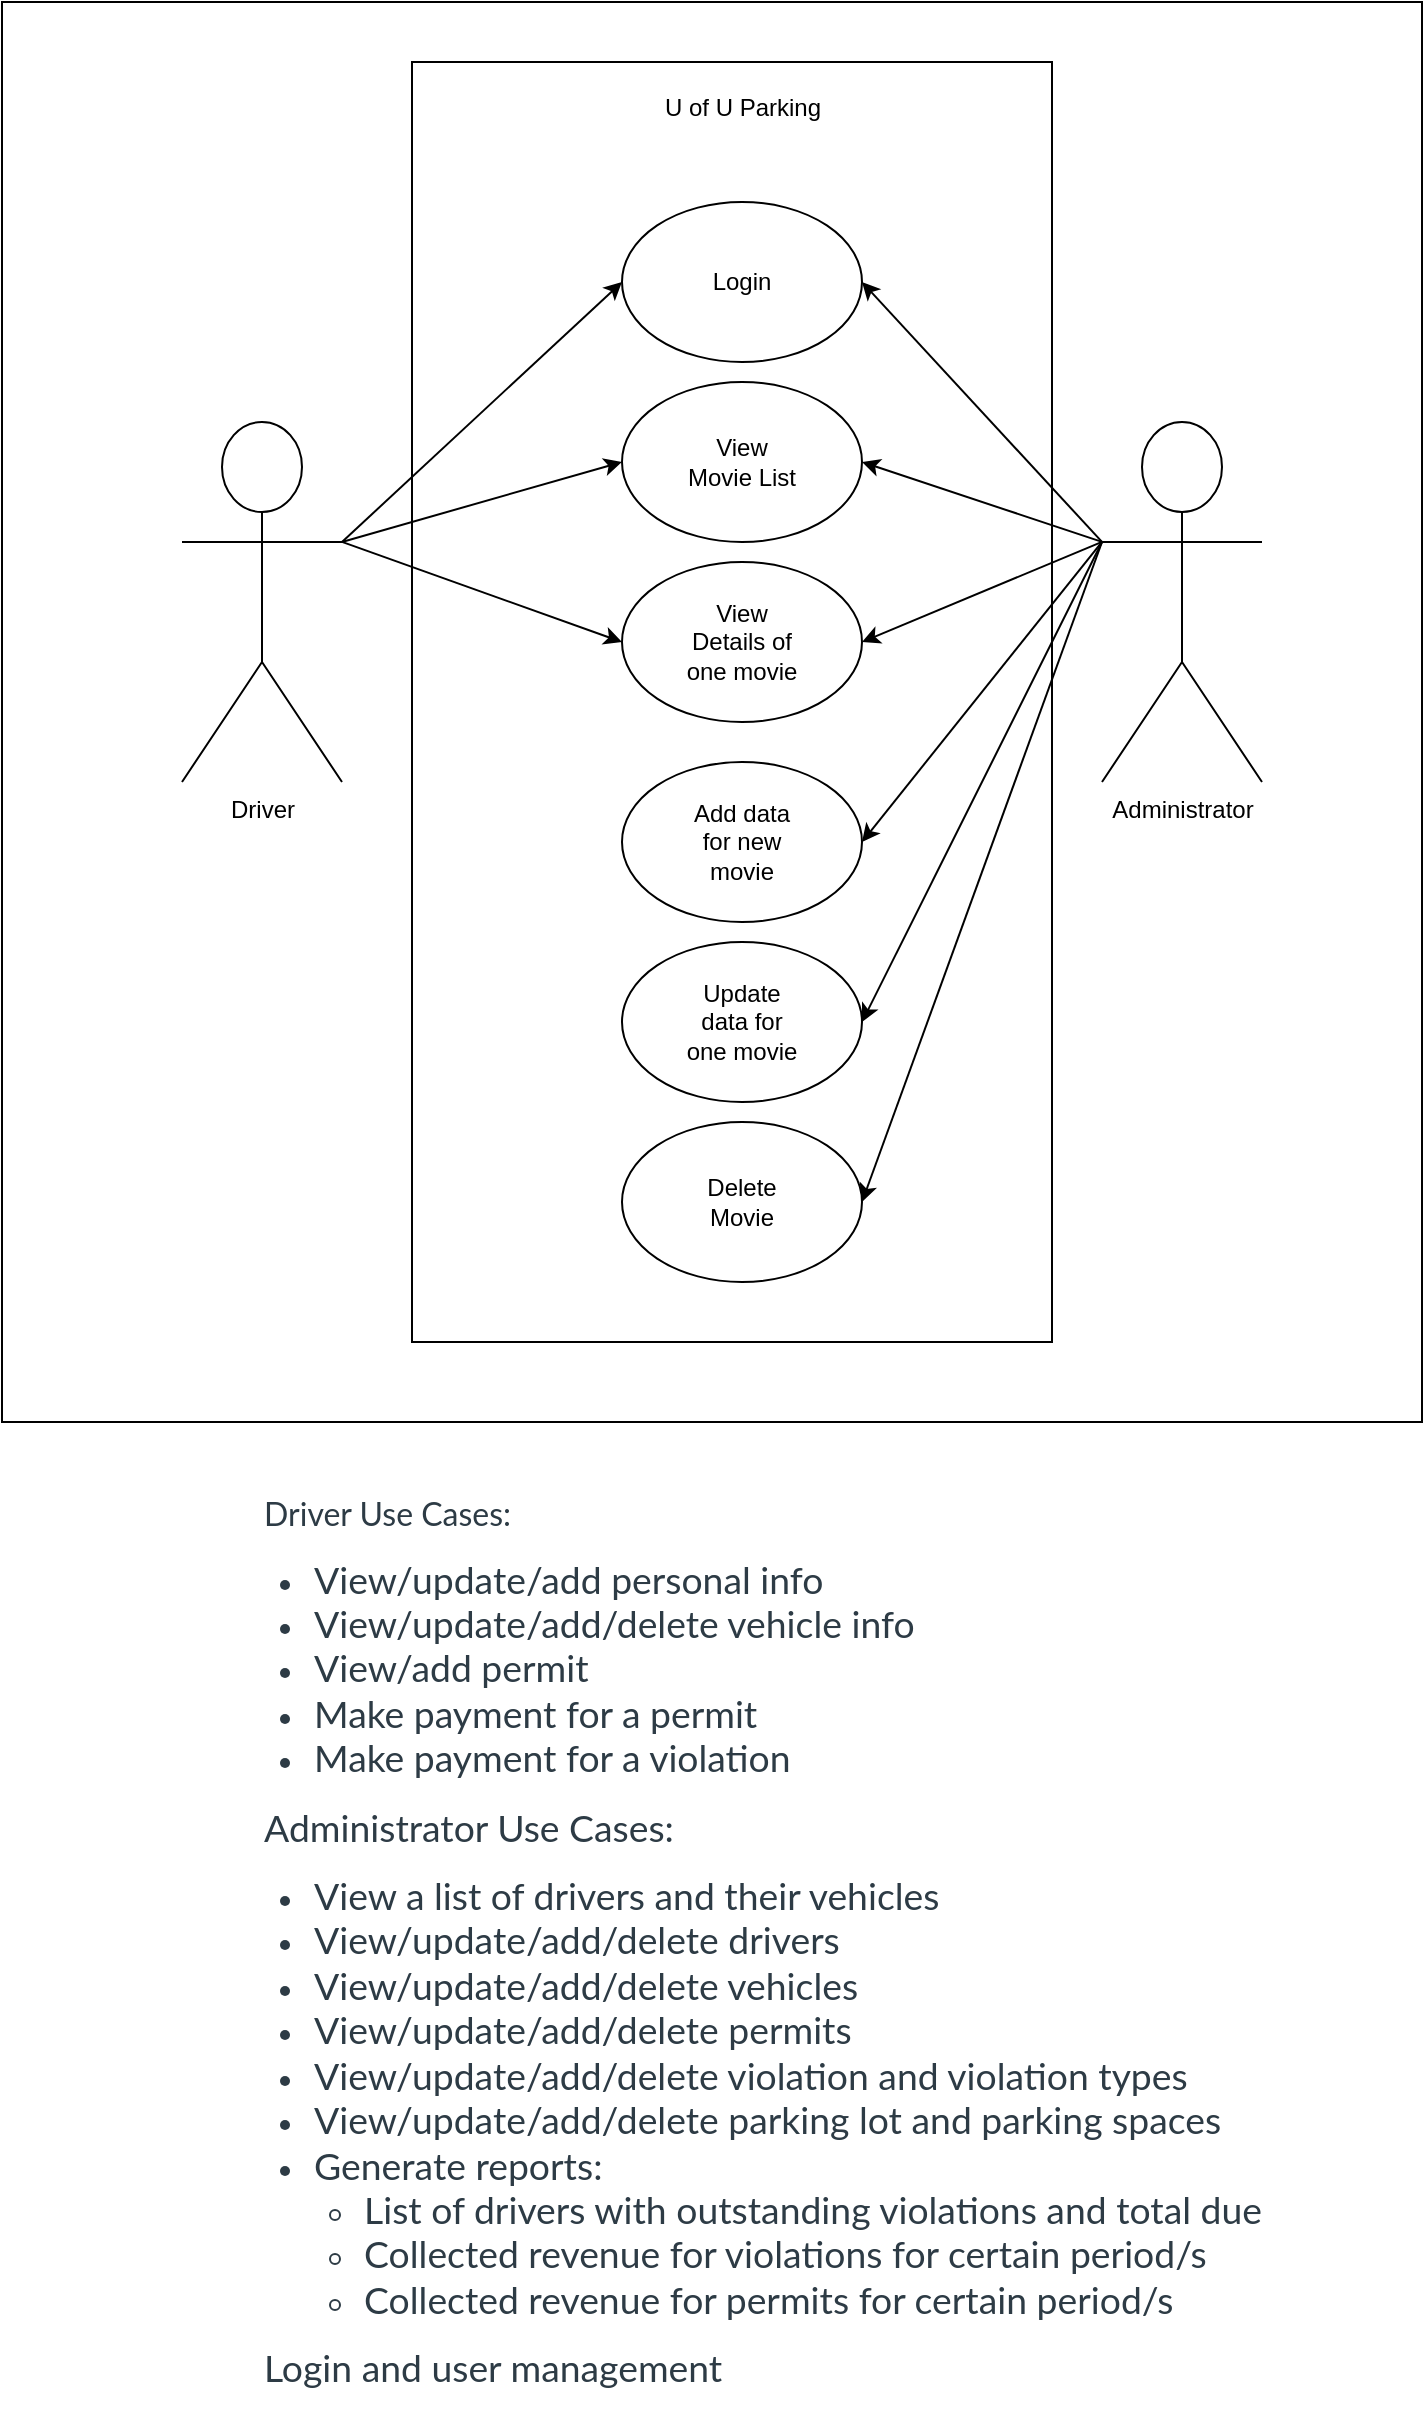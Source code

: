 <mxfile version="21.7.2" type="github">
  <diagram name="Page-1" id="5PJtMziXfmFMAXlvm2RH">
    <mxGraphModel dx="1434" dy="827" grid="1" gridSize="10" guides="1" tooltips="1" connect="1" arrows="1" fold="1" page="1" pageScale="1" pageWidth="850" pageHeight="1100" math="0" shadow="0">
      <root>
        <mxCell id="0" />
        <mxCell id="1" parent="0" />
        <mxCell id="nxJEK6OQuLwtTdjNfSjA-1" value="" style="whiteSpace=wrap;html=1;aspect=fixed;" vertex="1" parent="1">
          <mxGeometry x="60" y="80" width="710" height="710" as="geometry" />
        </mxCell>
        <mxCell id="nxJEK6OQuLwtTdjNfSjA-2" value="" style="rounded=0;whiteSpace=wrap;html=1;" vertex="1" parent="1">
          <mxGeometry x="265" y="110" width="320" height="640" as="geometry" />
        </mxCell>
        <mxCell id="nxJEK6OQuLwtTdjNfSjA-3" value="Driver" style="shape=umlActor;verticalLabelPosition=bottom;verticalAlign=top;html=1;outlineConnect=0;" vertex="1" parent="1">
          <mxGeometry x="150" y="290" width="80" height="180" as="geometry" />
        </mxCell>
        <object label="Administrator" id="nxJEK6OQuLwtTdjNfSjA-4">
          <mxCell style="shape=umlActor;verticalLabelPosition=bottom;verticalAlign=top;html=1;outlineConnect=0;align=center;" vertex="1" parent="1">
            <mxGeometry x="610" y="290" width="80" height="180" as="geometry" />
          </mxCell>
        </object>
        <mxCell id="nxJEK6OQuLwtTdjNfSjA-5" value="" style="ellipse;whiteSpace=wrap;html=1;" vertex="1" parent="1">
          <mxGeometry x="370" y="180" width="120" height="80" as="geometry" />
        </mxCell>
        <mxCell id="nxJEK6OQuLwtTdjNfSjA-6" value="U of U Parking" style="text;html=1;align=center;verticalAlign=middle;resizable=0;points=[];autosize=1;strokeColor=none;fillColor=none;" vertex="1" parent="1">
          <mxGeometry x="380" y="118" width="100" height="30" as="geometry" />
        </mxCell>
        <mxCell id="nxJEK6OQuLwtTdjNfSjA-7" value="Login" style="text;html=1;strokeColor=none;fillColor=none;align=center;verticalAlign=middle;whiteSpace=wrap;rounded=0;" vertex="1" parent="1">
          <mxGeometry x="400" y="205" width="60" height="30" as="geometry" />
        </mxCell>
        <mxCell id="nxJEK6OQuLwtTdjNfSjA-8" value="" style="ellipse;whiteSpace=wrap;html=1;" vertex="1" parent="1">
          <mxGeometry x="370" y="270" width="120" height="80" as="geometry" />
        </mxCell>
        <mxCell id="nxJEK6OQuLwtTdjNfSjA-9" value="View Movie List" style="text;html=1;strokeColor=none;fillColor=none;align=center;verticalAlign=middle;whiteSpace=wrap;rounded=0;" vertex="1" parent="1">
          <mxGeometry x="400" y="295" width="60" height="30" as="geometry" />
        </mxCell>
        <mxCell id="nxJEK6OQuLwtTdjNfSjA-10" value="" style="ellipse;whiteSpace=wrap;html=1;" vertex="1" parent="1">
          <mxGeometry x="370" y="360" width="120" height="80" as="geometry" />
        </mxCell>
        <mxCell id="nxJEK6OQuLwtTdjNfSjA-11" value="View Details of one movie" style="text;html=1;strokeColor=none;fillColor=none;align=center;verticalAlign=middle;whiteSpace=wrap;rounded=0;" vertex="1" parent="1">
          <mxGeometry x="400" y="385" width="60" height="30" as="geometry" />
        </mxCell>
        <mxCell id="nxJEK6OQuLwtTdjNfSjA-12" value="" style="ellipse;whiteSpace=wrap;html=1;" vertex="1" parent="1">
          <mxGeometry x="370" y="460" width="120" height="80" as="geometry" />
        </mxCell>
        <mxCell id="nxJEK6OQuLwtTdjNfSjA-13" value="Add data for new movie" style="text;html=1;strokeColor=none;fillColor=none;align=center;verticalAlign=middle;whiteSpace=wrap;rounded=0;" vertex="1" parent="1">
          <mxGeometry x="400" y="485" width="60" height="30" as="geometry" />
        </mxCell>
        <mxCell id="nxJEK6OQuLwtTdjNfSjA-14" value="" style="ellipse;whiteSpace=wrap;html=1;" vertex="1" parent="1">
          <mxGeometry x="370" y="550" width="120" height="80" as="geometry" />
        </mxCell>
        <mxCell id="nxJEK6OQuLwtTdjNfSjA-15" value="Update data for one movie" style="text;html=1;strokeColor=none;fillColor=none;align=center;verticalAlign=middle;whiteSpace=wrap;rounded=0;" vertex="1" parent="1">
          <mxGeometry x="400" y="575" width="60" height="30" as="geometry" />
        </mxCell>
        <mxCell id="nxJEK6OQuLwtTdjNfSjA-16" value="" style="ellipse;whiteSpace=wrap;html=1;" vertex="1" parent="1">
          <mxGeometry x="370" y="640" width="120" height="80" as="geometry" />
        </mxCell>
        <mxCell id="nxJEK6OQuLwtTdjNfSjA-17" value="Delete Movie" style="text;html=1;strokeColor=none;fillColor=none;align=center;verticalAlign=middle;whiteSpace=wrap;rounded=0;" vertex="1" parent="1">
          <mxGeometry x="400" y="665" width="60" height="30" as="geometry" />
        </mxCell>
        <mxCell id="nxJEK6OQuLwtTdjNfSjA-18" value="" style="edgeStyle=none;orthogonalLoop=1;jettySize=auto;html=1;rounded=0;entryX=0;entryY=0.5;entryDx=0;entryDy=0;" edge="1" parent="1" target="nxJEK6OQuLwtTdjNfSjA-5">
          <mxGeometry width="100" relative="1" as="geometry">
            <mxPoint x="230" y="350" as="sourcePoint" />
            <mxPoint x="230" y="180" as="targetPoint" />
            <Array as="points" />
          </mxGeometry>
        </mxCell>
        <mxCell id="nxJEK6OQuLwtTdjNfSjA-19" value="" style="edgeStyle=none;orthogonalLoop=1;jettySize=auto;html=1;rounded=0;entryX=0;entryY=0.5;entryDx=0;entryDy=0;" edge="1" parent="1" target="nxJEK6OQuLwtTdjNfSjA-8">
          <mxGeometry width="100" relative="1" as="geometry">
            <mxPoint x="230" y="350" as="sourcePoint" />
            <mxPoint x="380" y="230" as="targetPoint" />
            <Array as="points" />
          </mxGeometry>
        </mxCell>
        <mxCell id="nxJEK6OQuLwtTdjNfSjA-20" value="" style="edgeStyle=none;orthogonalLoop=1;jettySize=auto;html=1;rounded=0;entryX=0;entryY=0.5;entryDx=0;entryDy=0;exitX=1;exitY=0.333;exitDx=0;exitDy=0;exitPerimeter=0;" edge="1" parent="1" source="nxJEK6OQuLwtTdjNfSjA-3" target="nxJEK6OQuLwtTdjNfSjA-10">
          <mxGeometry width="100" relative="1" as="geometry">
            <mxPoint x="250" y="364" as="sourcePoint" />
            <mxPoint x="390" y="240" as="targetPoint" />
            <Array as="points" />
          </mxGeometry>
        </mxCell>
        <mxCell id="nxJEK6OQuLwtTdjNfSjA-21" value="" style="endArrow=classic;html=1;rounded=0;exitX=0;exitY=0.333;exitDx=0;exitDy=0;exitPerimeter=0;entryX=1;entryY=0.5;entryDx=0;entryDy=0;" edge="1" parent="1" source="nxJEK6OQuLwtTdjNfSjA-4" target="nxJEK6OQuLwtTdjNfSjA-5">
          <mxGeometry width="50" height="50" relative="1" as="geometry">
            <mxPoint x="400" y="450" as="sourcePoint" />
            <mxPoint x="450" y="400" as="targetPoint" />
          </mxGeometry>
        </mxCell>
        <mxCell id="nxJEK6OQuLwtTdjNfSjA-22" value="" style="endArrow=classic;html=1;rounded=0;exitX=0;exitY=0.333;exitDx=0;exitDy=0;exitPerimeter=0;entryX=1;entryY=0.5;entryDx=0;entryDy=0;" edge="1" parent="1" source="nxJEK6OQuLwtTdjNfSjA-4" target="nxJEK6OQuLwtTdjNfSjA-8">
          <mxGeometry width="50" height="50" relative="1" as="geometry">
            <mxPoint x="600" y="360" as="sourcePoint" />
            <mxPoint x="500" y="230" as="targetPoint" />
          </mxGeometry>
        </mxCell>
        <mxCell id="nxJEK6OQuLwtTdjNfSjA-23" value="" style="endArrow=classic;html=1;rounded=0;exitX=0;exitY=0.333;exitDx=0;exitDy=0;exitPerimeter=0;entryX=1;entryY=0.5;entryDx=0;entryDy=0;" edge="1" parent="1" source="nxJEK6OQuLwtTdjNfSjA-4" target="nxJEK6OQuLwtTdjNfSjA-10">
          <mxGeometry width="50" height="50" relative="1" as="geometry">
            <mxPoint x="610" y="370" as="sourcePoint" />
            <mxPoint x="510" y="240" as="targetPoint" />
          </mxGeometry>
        </mxCell>
        <mxCell id="nxJEK6OQuLwtTdjNfSjA-24" value="" style="endArrow=classic;html=1;rounded=0;entryX=1;entryY=0.5;entryDx=0;entryDy=0;exitX=0;exitY=0.333;exitDx=0;exitDy=0;exitPerimeter=0;" edge="1" parent="1" source="nxJEK6OQuLwtTdjNfSjA-4" target="nxJEK6OQuLwtTdjNfSjA-12">
          <mxGeometry width="50" height="50" relative="1" as="geometry">
            <mxPoint x="590" y="350" as="sourcePoint" />
            <mxPoint x="520" y="250" as="targetPoint" />
          </mxGeometry>
        </mxCell>
        <mxCell id="nxJEK6OQuLwtTdjNfSjA-25" value="" style="endArrow=classic;html=1;rounded=0;entryX=1;entryY=0.5;entryDx=0;entryDy=0;" edge="1" parent="1" target="nxJEK6OQuLwtTdjNfSjA-14">
          <mxGeometry width="50" height="50" relative="1" as="geometry">
            <mxPoint x="610" y="350" as="sourcePoint" />
            <mxPoint x="530" y="260" as="targetPoint" />
          </mxGeometry>
        </mxCell>
        <mxCell id="nxJEK6OQuLwtTdjNfSjA-26" value="" style="endArrow=classic;html=1;rounded=0;entryX=1;entryY=0.5;entryDx=0;entryDy=0;" edge="1" parent="1" target="nxJEK6OQuLwtTdjNfSjA-16">
          <mxGeometry width="50" height="50" relative="1" as="geometry">
            <mxPoint x="610" y="350" as="sourcePoint" />
            <mxPoint x="540" y="270" as="targetPoint" />
          </mxGeometry>
        </mxCell>
        <mxCell id="nxJEK6OQuLwtTdjNfSjA-27" value="&lt;p style=&quot;font-size: 16px; text-align: start; margin: 12px 0px; caret-color: rgb(45, 59, 69); color: rgb(45, 59, 69); font-family: &amp;quot;Lato Extended&amp;quot;, Lato, &amp;quot;Helvetica Neue&amp;quot;, Helvetica, Arial, sans-serif;&quot;&gt;Driver Use Cases:&lt;/p&gt;&lt;ul style=&quot;font-size: 16px; text-align: start; padding: 0px; margin: 0px 0px 6px 25px; caret-color: rgb(45, 59, 69); color: rgb(45, 59, 69); font-family: &amp;quot;Lato Extended&amp;quot;, Lato, &amp;quot;Helvetica Neue&amp;quot;, Helvetica, Arial, sans-serif;&quot;&gt;&lt;li&gt;&lt;span style=&quot;font-size: 14pt;&quot;&gt;View/update/add personal info&lt;/span&gt;&lt;/li&gt;&lt;li&gt;&lt;span style=&quot;font-size: 14pt;&quot;&gt;View/update/add/delete vehicle info&lt;/span&gt;&lt;/li&gt;&lt;li&gt;&lt;span style=&quot;font-size: 14pt;&quot;&gt;View/add permit&lt;/span&gt;&lt;/li&gt;&lt;li&gt;&lt;span style=&quot;font-size: 14pt;&quot;&gt;Make payment for a permit&lt;/span&gt;&lt;/li&gt;&lt;li&gt;&lt;span style=&quot;font-size: 14pt;&quot;&gt;Make payment for a violation&lt;/span&gt;&lt;/li&gt;&lt;/ul&gt;&lt;p style=&quot;font-size: 16px; text-align: start; margin: 12px 0px; caret-color: rgb(45, 59, 69); color: rgb(45, 59, 69); font-family: &amp;quot;Lato Extended&amp;quot;, Lato, &amp;quot;Helvetica Neue&amp;quot;, Helvetica, Arial, sans-serif;&quot;&gt;&lt;span style=&quot;font-size: 14pt;&quot;&gt;Administrator Use Cases:&lt;/span&gt;&lt;/p&gt;&lt;ul style=&quot;font-size: 16px; text-align: start; padding: 0px; margin: 0px 0px 6px 25px; caret-color: rgb(45, 59, 69); color: rgb(45, 59, 69); font-family: &amp;quot;Lato Extended&amp;quot;, Lato, &amp;quot;Helvetica Neue&amp;quot;, Helvetica, Arial, sans-serif;&quot;&gt;&lt;li&gt;&lt;span style=&quot;font-size: 14pt;&quot;&gt;View a list of drivers and their vehicles&lt;/span&gt;&lt;/li&gt;&lt;li&gt;&lt;span style=&quot;font-size: 14pt;&quot;&gt;View/update/add/delete drivers&lt;/span&gt;&lt;/li&gt;&lt;li&gt;&lt;span style=&quot;font-size: 14pt;&quot;&gt;View/update/add/delete vehicles&lt;/span&gt;&lt;/li&gt;&lt;li&gt;&lt;span style=&quot;font-size: 14pt;&quot;&gt;View/update/add/delete permits&lt;/span&gt;&lt;/li&gt;&lt;li&gt;&lt;span style=&quot;font-size: 14pt;&quot;&gt;View/update/add/delete violation and violation types&lt;/span&gt;&lt;/li&gt;&lt;li&gt;&lt;span style=&quot;font-size: 14pt;&quot;&gt;View/update/add/delete parking lot and parking spaces&lt;/span&gt;&lt;/li&gt;&lt;li&gt;&lt;span style=&quot;font-size: 14pt;&quot;&gt;Generate reports:&lt;/span&gt;&lt;ul style=&quot;padding: 0px; margin: 0px 0px 0px 25px;&quot;&gt;&lt;li&gt;&lt;span style=&quot;font-size: 14pt;&quot;&gt;List of drivers with outstanding violations and total due&lt;/span&gt;&lt;/li&gt;&lt;li&gt;&lt;span style=&quot;font-size: 14pt;&quot;&gt;Collected revenue for violations for certain period/s&lt;/span&gt;&lt;/li&gt;&lt;li&gt;&lt;span style=&quot;font-size: 14pt;&quot;&gt;Collected revenue for permits for certain period/s&lt;/span&gt;&lt;/li&gt;&lt;/ul&gt;&lt;/li&gt;&lt;/ul&gt;&lt;p style=&quot;font-size: 16px; text-align: start; margin: 12px 0px; caret-color: rgb(45, 59, 69); color: rgb(45, 59, 69); font-family: &amp;quot;Lato Extended&amp;quot;, Lato, &amp;quot;Helvetica Neue&amp;quot;, Helvetica, Arial, sans-serif;&quot;&gt;&lt;span style=&quot;font-size: 14pt;&quot;&gt;Login and user management&lt;/span&gt;&lt;/p&gt;" style="text;html=1;align=center;verticalAlign=middle;resizable=0;points=[];autosize=1;strokeColor=none;fillColor=none;" vertex="1" parent="1">
          <mxGeometry x="170" y="810" width="540" height="480" as="geometry" />
        </mxCell>
      </root>
    </mxGraphModel>
  </diagram>
</mxfile>
